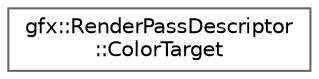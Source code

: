 digraph "Graphical Class Hierarchy"
{
 // LATEX_PDF_SIZE
  bgcolor="transparent";
  edge [fontname=Helvetica,fontsize=10,labelfontname=Helvetica,labelfontsize=10];
  node [fontname=Helvetica,fontsize=10,shape=box,height=0.2,width=0.4];
  rankdir="LR";
  Node0 [id="Node000000",label="gfx::RenderPassDescriptor\l::ColorTarget",height=0.2,width=0.4,color="grey40", fillcolor="white", style="filled",URL="$structgfx_1_1_render_pass_descriptor_1_1_color_target.html",tooltip="Represents a single color target attachment."];
}
